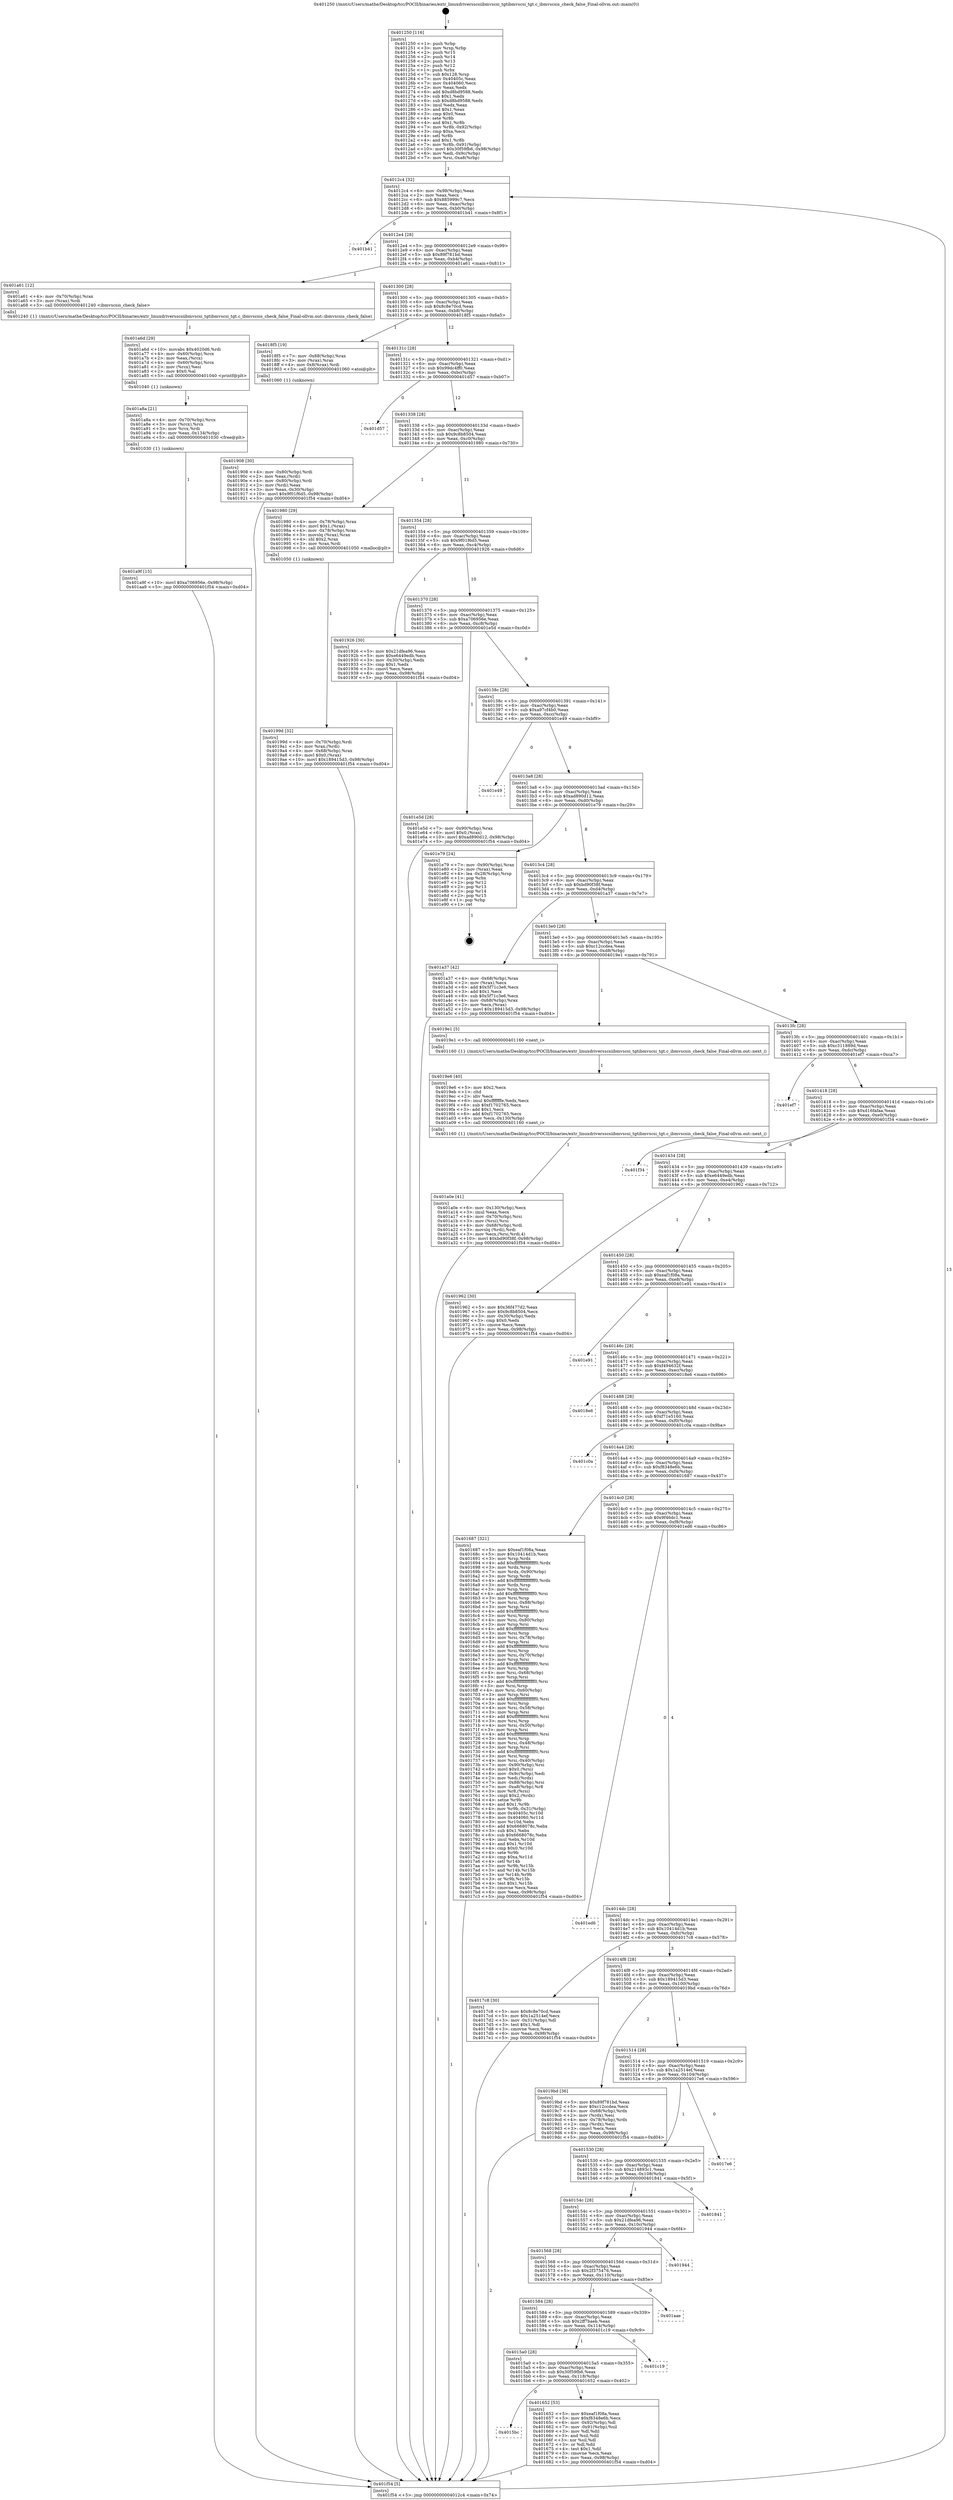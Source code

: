 digraph "0x401250" {
  label = "0x401250 (/mnt/c/Users/mathe/Desktop/tcc/POCII/binaries/extr_linuxdriversscsiibmvscsi_tgtibmvscsi_tgt.c_ibmvscsis_check_false_Final-ollvm.out::main(0))"
  labelloc = "t"
  node[shape=record]

  Entry [label="",width=0.3,height=0.3,shape=circle,fillcolor=black,style=filled]
  "0x4012c4" [label="{
     0x4012c4 [32]\l
     | [instrs]\l
     &nbsp;&nbsp;0x4012c4 \<+6\>: mov -0x98(%rbp),%eax\l
     &nbsp;&nbsp;0x4012ca \<+2\>: mov %eax,%ecx\l
     &nbsp;&nbsp;0x4012cc \<+6\>: sub $0x885999c7,%ecx\l
     &nbsp;&nbsp;0x4012d2 \<+6\>: mov %eax,-0xac(%rbp)\l
     &nbsp;&nbsp;0x4012d8 \<+6\>: mov %ecx,-0xb0(%rbp)\l
     &nbsp;&nbsp;0x4012de \<+6\>: je 0000000000401b41 \<main+0x8f1\>\l
  }"]
  "0x401b41" [label="{
     0x401b41\l
  }", style=dashed]
  "0x4012e4" [label="{
     0x4012e4 [28]\l
     | [instrs]\l
     &nbsp;&nbsp;0x4012e4 \<+5\>: jmp 00000000004012e9 \<main+0x99\>\l
     &nbsp;&nbsp;0x4012e9 \<+6\>: mov -0xac(%rbp),%eax\l
     &nbsp;&nbsp;0x4012ef \<+5\>: sub $0x89f781bd,%eax\l
     &nbsp;&nbsp;0x4012f4 \<+6\>: mov %eax,-0xb4(%rbp)\l
     &nbsp;&nbsp;0x4012fa \<+6\>: je 0000000000401a61 \<main+0x811\>\l
  }"]
  Exit [label="",width=0.3,height=0.3,shape=circle,fillcolor=black,style=filled,peripheries=2]
  "0x401a61" [label="{
     0x401a61 [12]\l
     | [instrs]\l
     &nbsp;&nbsp;0x401a61 \<+4\>: mov -0x70(%rbp),%rax\l
     &nbsp;&nbsp;0x401a65 \<+3\>: mov (%rax),%rdi\l
     &nbsp;&nbsp;0x401a68 \<+5\>: call 0000000000401240 \<ibmvscsis_check_false\>\l
     | [calls]\l
     &nbsp;&nbsp;0x401240 \{1\} (/mnt/c/Users/mathe/Desktop/tcc/POCII/binaries/extr_linuxdriversscsiibmvscsi_tgtibmvscsi_tgt.c_ibmvscsis_check_false_Final-ollvm.out::ibmvscsis_check_false)\l
  }"]
  "0x401300" [label="{
     0x401300 [28]\l
     | [instrs]\l
     &nbsp;&nbsp;0x401300 \<+5\>: jmp 0000000000401305 \<main+0xb5\>\l
     &nbsp;&nbsp;0x401305 \<+6\>: mov -0xac(%rbp),%eax\l
     &nbsp;&nbsp;0x40130b \<+5\>: sub $0x8c8e70cd,%eax\l
     &nbsp;&nbsp;0x401310 \<+6\>: mov %eax,-0xb8(%rbp)\l
     &nbsp;&nbsp;0x401316 \<+6\>: je 00000000004018f5 \<main+0x6a5\>\l
  }"]
  "0x401a9f" [label="{
     0x401a9f [15]\l
     | [instrs]\l
     &nbsp;&nbsp;0x401a9f \<+10\>: movl $0xa706956e,-0x98(%rbp)\l
     &nbsp;&nbsp;0x401aa9 \<+5\>: jmp 0000000000401f54 \<main+0xd04\>\l
  }"]
  "0x4018f5" [label="{
     0x4018f5 [19]\l
     | [instrs]\l
     &nbsp;&nbsp;0x4018f5 \<+7\>: mov -0x88(%rbp),%rax\l
     &nbsp;&nbsp;0x4018fc \<+3\>: mov (%rax),%rax\l
     &nbsp;&nbsp;0x4018ff \<+4\>: mov 0x8(%rax),%rdi\l
     &nbsp;&nbsp;0x401903 \<+5\>: call 0000000000401060 \<atoi@plt\>\l
     | [calls]\l
     &nbsp;&nbsp;0x401060 \{1\} (unknown)\l
  }"]
  "0x40131c" [label="{
     0x40131c [28]\l
     | [instrs]\l
     &nbsp;&nbsp;0x40131c \<+5\>: jmp 0000000000401321 \<main+0xd1\>\l
     &nbsp;&nbsp;0x401321 \<+6\>: mov -0xac(%rbp),%eax\l
     &nbsp;&nbsp;0x401327 \<+5\>: sub $0x99dc4ff0,%eax\l
     &nbsp;&nbsp;0x40132c \<+6\>: mov %eax,-0xbc(%rbp)\l
     &nbsp;&nbsp;0x401332 \<+6\>: je 0000000000401d57 \<main+0xb07\>\l
  }"]
  "0x401a8a" [label="{
     0x401a8a [21]\l
     | [instrs]\l
     &nbsp;&nbsp;0x401a8a \<+4\>: mov -0x70(%rbp),%rcx\l
     &nbsp;&nbsp;0x401a8e \<+3\>: mov (%rcx),%rcx\l
     &nbsp;&nbsp;0x401a91 \<+3\>: mov %rcx,%rdi\l
     &nbsp;&nbsp;0x401a94 \<+6\>: mov %eax,-0x134(%rbp)\l
     &nbsp;&nbsp;0x401a9a \<+5\>: call 0000000000401030 \<free@plt\>\l
     | [calls]\l
     &nbsp;&nbsp;0x401030 \{1\} (unknown)\l
  }"]
  "0x401d57" [label="{
     0x401d57\l
  }", style=dashed]
  "0x401338" [label="{
     0x401338 [28]\l
     | [instrs]\l
     &nbsp;&nbsp;0x401338 \<+5\>: jmp 000000000040133d \<main+0xed\>\l
     &nbsp;&nbsp;0x40133d \<+6\>: mov -0xac(%rbp),%eax\l
     &nbsp;&nbsp;0x401343 \<+5\>: sub $0x9c8b8504,%eax\l
     &nbsp;&nbsp;0x401348 \<+6\>: mov %eax,-0xc0(%rbp)\l
     &nbsp;&nbsp;0x40134e \<+6\>: je 0000000000401980 \<main+0x730\>\l
  }"]
  "0x401a6d" [label="{
     0x401a6d [29]\l
     | [instrs]\l
     &nbsp;&nbsp;0x401a6d \<+10\>: movabs $0x4020d6,%rdi\l
     &nbsp;&nbsp;0x401a77 \<+4\>: mov -0x60(%rbp),%rcx\l
     &nbsp;&nbsp;0x401a7b \<+2\>: mov %eax,(%rcx)\l
     &nbsp;&nbsp;0x401a7d \<+4\>: mov -0x60(%rbp),%rcx\l
     &nbsp;&nbsp;0x401a81 \<+2\>: mov (%rcx),%esi\l
     &nbsp;&nbsp;0x401a83 \<+2\>: mov $0x0,%al\l
     &nbsp;&nbsp;0x401a85 \<+5\>: call 0000000000401040 \<printf@plt\>\l
     | [calls]\l
     &nbsp;&nbsp;0x401040 \{1\} (unknown)\l
  }"]
  "0x401980" [label="{
     0x401980 [29]\l
     | [instrs]\l
     &nbsp;&nbsp;0x401980 \<+4\>: mov -0x78(%rbp),%rax\l
     &nbsp;&nbsp;0x401984 \<+6\>: movl $0x1,(%rax)\l
     &nbsp;&nbsp;0x40198a \<+4\>: mov -0x78(%rbp),%rax\l
     &nbsp;&nbsp;0x40198e \<+3\>: movslq (%rax),%rax\l
     &nbsp;&nbsp;0x401991 \<+4\>: shl $0x2,%rax\l
     &nbsp;&nbsp;0x401995 \<+3\>: mov %rax,%rdi\l
     &nbsp;&nbsp;0x401998 \<+5\>: call 0000000000401050 \<malloc@plt\>\l
     | [calls]\l
     &nbsp;&nbsp;0x401050 \{1\} (unknown)\l
  }"]
  "0x401354" [label="{
     0x401354 [28]\l
     | [instrs]\l
     &nbsp;&nbsp;0x401354 \<+5\>: jmp 0000000000401359 \<main+0x109\>\l
     &nbsp;&nbsp;0x401359 \<+6\>: mov -0xac(%rbp),%eax\l
     &nbsp;&nbsp;0x40135f \<+5\>: sub $0x9f01f6d5,%eax\l
     &nbsp;&nbsp;0x401364 \<+6\>: mov %eax,-0xc4(%rbp)\l
     &nbsp;&nbsp;0x40136a \<+6\>: je 0000000000401926 \<main+0x6d6\>\l
  }"]
  "0x401a0e" [label="{
     0x401a0e [41]\l
     | [instrs]\l
     &nbsp;&nbsp;0x401a0e \<+6\>: mov -0x130(%rbp),%ecx\l
     &nbsp;&nbsp;0x401a14 \<+3\>: imul %eax,%ecx\l
     &nbsp;&nbsp;0x401a17 \<+4\>: mov -0x70(%rbp),%rsi\l
     &nbsp;&nbsp;0x401a1b \<+3\>: mov (%rsi),%rsi\l
     &nbsp;&nbsp;0x401a1e \<+4\>: mov -0x68(%rbp),%rdi\l
     &nbsp;&nbsp;0x401a22 \<+3\>: movslq (%rdi),%rdi\l
     &nbsp;&nbsp;0x401a25 \<+3\>: mov %ecx,(%rsi,%rdi,4)\l
     &nbsp;&nbsp;0x401a28 \<+10\>: movl $0xbd90f38f,-0x98(%rbp)\l
     &nbsp;&nbsp;0x401a32 \<+5\>: jmp 0000000000401f54 \<main+0xd04\>\l
  }"]
  "0x401926" [label="{
     0x401926 [30]\l
     | [instrs]\l
     &nbsp;&nbsp;0x401926 \<+5\>: mov $0x21dfea96,%eax\l
     &nbsp;&nbsp;0x40192b \<+5\>: mov $0xe6449edb,%ecx\l
     &nbsp;&nbsp;0x401930 \<+3\>: mov -0x30(%rbp),%edx\l
     &nbsp;&nbsp;0x401933 \<+3\>: cmp $0x1,%edx\l
     &nbsp;&nbsp;0x401936 \<+3\>: cmovl %ecx,%eax\l
     &nbsp;&nbsp;0x401939 \<+6\>: mov %eax,-0x98(%rbp)\l
     &nbsp;&nbsp;0x40193f \<+5\>: jmp 0000000000401f54 \<main+0xd04\>\l
  }"]
  "0x401370" [label="{
     0x401370 [28]\l
     | [instrs]\l
     &nbsp;&nbsp;0x401370 \<+5\>: jmp 0000000000401375 \<main+0x125\>\l
     &nbsp;&nbsp;0x401375 \<+6\>: mov -0xac(%rbp),%eax\l
     &nbsp;&nbsp;0x40137b \<+5\>: sub $0xa706956e,%eax\l
     &nbsp;&nbsp;0x401380 \<+6\>: mov %eax,-0xc8(%rbp)\l
     &nbsp;&nbsp;0x401386 \<+6\>: je 0000000000401e5d \<main+0xc0d\>\l
  }"]
  "0x4019e6" [label="{
     0x4019e6 [40]\l
     | [instrs]\l
     &nbsp;&nbsp;0x4019e6 \<+5\>: mov $0x2,%ecx\l
     &nbsp;&nbsp;0x4019eb \<+1\>: cltd\l
     &nbsp;&nbsp;0x4019ec \<+2\>: idiv %ecx\l
     &nbsp;&nbsp;0x4019ee \<+6\>: imul $0xfffffffe,%edx,%ecx\l
     &nbsp;&nbsp;0x4019f4 \<+6\>: sub $0xf1702765,%ecx\l
     &nbsp;&nbsp;0x4019fa \<+3\>: add $0x1,%ecx\l
     &nbsp;&nbsp;0x4019fd \<+6\>: add $0xf1702765,%ecx\l
     &nbsp;&nbsp;0x401a03 \<+6\>: mov %ecx,-0x130(%rbp)\l
     &nbsp;&nbsp;0x401a09 \<+5\>: call 0000000000401160 \<next_i\>\l
     | [calls]\l
     &nbsp;&nbsp;0x401160 \{1\} (/mnt/c/Users/mathe/Desktop/tcc/POCII/binaries/extr_linuxdriversscsiibmvscsi_tgtibmvscsi_tgt.c_ibmvscsis_check_false_Final-ollvm.out::next_i)\l
  }"]
  "0x401e5d" [label="{
     0x401e5d [28]\l
     | [instrs]\l
     &nbsp;&nbsp;0x401e5d \<+7\>: mov -0x90(%rbp),%rax\l
     &nbsp;&nbsp;0x401e64 \<+6\>: movl $0x0,(%rax)\l
     &nbsp;&nbsp;0x401e6a \<+10\>: movl $0xad890d12,-0x98(%rbp)\l
     &nbsp;&nbsp;0x401e74 \<+5\>: jmp 0000000000401f54 \<main+0xd04\>\l
  }"]
  "0x40138c" [label="{
     0x40138c [28]\l
     | [instrs]\l
     &nbsp;&nbsp;0x40138c \<+5\>: jmp 0000000000401391 \<main+0x141\>\l
     &nbsp;&nbsp;0x401391 \<+6\>: mov -0xac(%rbp),%eax\l
     &nbsp;&nbsp;0x401397 \<+5\>: sub $0xa97cf4b0,%eax\l
     &nbsp;&nbsp;0x40139c \<+6\>: mov %eax,-0xcc(%rbp)\l
     &nbsp;&nbsp;0x4013a2 \<+6\>: je 0000000000401e49 \<main+0xbf9\>\l
  }"]
  "0x40199d" [label="{
     0x40199d [32]\l
     | [instrs]\l
     &nbsp;&nbsp;0x40199d \<+4\>: mov -0x70(%rbp),%rdi\l
     &nbsp;&nbsp;0x4019a1 \<+3\>: mov %rax,(%rdi)\l
     &nbsp;&nbsp;0x4019a4 \<+4\>: mov -0x68(%rbp),%rax\l
     &nbsp;&nbsp;0x4019a8 \<+6\>: movl $0x0,(%rax)\l
     &nbsp;&nbsp;0x4019ae \<+10\>: movl $0x189415d3,-0x98(%rbp)\l
     &nbsp;&nbsp;0x4019b8 \<+5\>: jmp 0000000000401f54 \<main+0xd04\>\l
  }"]
  "0x401e49" [label="{
     0x401e49\l
  }", style=dashed]
  "0x4013a8" [label="{
     0x4013a8 [28]\l
     | [instrs]\l
     &nbsp;&nbsp;0x4013a8 \<+5\>: jmp 00000000004013ad \<main+0x15d\>\l
     &nbsp;&nbsp;0x4013ad \<+6\>: mov -0xac(%rbp),%eax\l
     &nbsp;&nbsp;0x4013b3 \<+5\>: sub $0xad890d12,%eax\l
     &nbsp;&nbsp;0x4013b8 \<+6\>: mov %eax,-0xd0(%rbp)\l
     &nbsp;&nbsp;0x4013be \<+6\>: je 0000000000401e79 \<main+0xc29\>\l
  }"]
  "0x401908" [label="{
     0x401908 [30]\l
     | [instrs]\l
     &nbsp;&nbsp;0x401908 \<+4\>: mov -0x80(%rbp),%rdi\l
     &nbsp;&nbsp;0x40190c \<+2\>: mov %eax,(%rdi)\l
     &nbsp;&nbsp;0x40190e \<+4\>: mov -0x80(%rbp),%rdi\l
     &nbsp;&nbsp;0x401912 \<+2\>: mov (%rdi),%eax\l
     &nbsp;&nbsp;0x401914 \<+3\>: mov %eax,-0x30(%rbp)\l
     &nbsp;&nbsp;0x401917 \<+10\>: movl $0x9f01f6d5,-0x98(%rbp)\l
     &nbsp;&nbsp;0x401921 \<+5\>: jmp 0000000000401f54 \<main+0xd04\>\l
  }"]
  "0x401e79" [label="{
     0x401e79 [24]\l
     | [instrs]\l
     &nbsp;&nbsp;0x401e79 \<+7\>: mov -0x90(%rbp),%rax\l
     &nbsp;&nbsp;0x401e80 \<+2\>: mov (%rax),%eax\l
     &nbsp;&nbsp;0x401e82 \<+4\>: lea -0x28(%rbp),%rsp\l
     &nbsp;&nbsp;0x401e86 \<+1\>: pop %rbx\l
     &nbsp;&nbsp;0x401e87 \<+2\>: pop %r12\l
     &nbsp;&nbsp;0x401e89 \<+2\>: pop %r13\l
     &nbsp;&nbsp;0x401e8b \<+2\>: pop %r14\l
     &nbsp;&nbsp;0x401e8d \<+2\>: pop %r15\l
     &nbsp;&nbsp;0x401e8f \<+1\>: pop %rbp\l
     &nbsp;&nbsp;0x401e90 \<+1\>: ret\l
  }"]
  "0x4013c4" [label="{
     0x4013c4 [28]\l
     | [instrs]\l
     &nbsp;&nbsp;0x4013c4 \<+5\>: jmp 00000000004013c9 \<main+0x179\>\l
     &nbsp;&nbsp;0x4013c9 \<+6\>: mov -0xac(%rbp),%eax\l
     &nbsp;&nbsp;0x4013cf \<+5\>: sub $0xbd90f38f,%eax\l
     &nbsp;&nbsp;0x4013d4 \<+6\>: mov %eax,-0xd4(%rbp)\l
     &nbsp;&nbsp;0x4013da \<+6\>: je 0000000000401a37 \<main+0x7e7\>\l
  }"]
  "0x401250" [label="{
     0x401250 [116]\l
     | [instrs]\l
     &nbsp;&nbsp;0x401250 \<+1\>: push %rbp\l
     &nbsp;&nbsp;0x401251 \<+3\>: mov %rsp,%rbp\l
     &nbsp;&nbsp;0x401254 \<+2\>: push %r15\l
     &nbsp;&nbsp;0x401256 \<+2\>: push %r14\l
     &nbsp;&nbsp;0x401258 \<+2\>: push %r13\l
     &nbsp;&nbsp;0x40125a \<+2\>: push %r12\l
     &nbsp;&nbsp;0x40125c \<+1\>: push %rbx\l
     &nbsp;&nbsp;0x40125d \<+7\>: sub $0x128,%rsp\l
     &nbsp;&nbsp;0x401264 \<+7\>: mov 0x40405c,%eax\l
     &nbsp;&nbsp;0x40126b \<+7\>: mov 0x404060,%ecx\l
     &nbsp;&nbsp;0x401272 \<+2\>: mov %eax,%edx\l
     &nbsp;&nbsp;0x401274 \<+6\>: add $0xd8bd9588,%edx\l
     &nbsp;&nbsp;0x40127a \<+3\>: sub $0x1,%edx\l
     &nbsp;&nbsp;0x40127d \<+6\>: sub $0xd8bd9588,%edx\l
     &nbsp;&nbsp;0x401283 \<+3\>: imul %edx,%eax\l
     &nbsp;&nbsp;0x401286 \<+3\>: and $0x1,%eax\l
     &nbsp;&nbsp;0x401289 \<+3\>: cmp $0x0,%eax\l
     &nbsp;&nbsp;0x40128c \<+4\>: sete %r8b\l
     &nbsp;&nbsp;0x401290 \<+4\>: and $0x1,%r8b\l
     &nbsp;&nbsp;0x401294 \<+7\>: mov %r8b,-0x92(%rbp)\l
     &nbsp;&nbsp;0x40129b \<+3\>: cmp $0xa,%ecx\l
     &nbsp;&nbsp;0x40129e \<+4\>: setl %r8b\l
     &nbsp;&nbsp;0x4012a2 \<+4\>: and $0x1,%r8b\l
     &nbsp;&nbsp;0x4012a6 \<+7\>: mov %r8b,-0x91(%rbp)\l
     &nbsp;&nbsp;0x4012ad \<+10\>: movl $0x30f59fb6,-0x98(%rbp)\l
     &nbsp;&nbsp;0x4012b7 \<+6\>: mov %edi,-0x9c(%rbp)\l
     &nbsp;&nbsp;0x4012bd \<+7\>: mov %rsi,-0xa8(%rbp)\l
  }"]
  "0x401a37" [label="{
     0x401a37 [42]\l
     | [instrs]\l
     &nbsp;&nbsp;0x401a37 \<+4\>: mov -0x68(%rbp),%rax\l
     &nbsp;&nbsp;0x401a3b \<+2\>: mov (%rax),%ecx\l
     &nbsp;&nbsp;0x401a3d \<+6\>: add $0x5f71c3e6,%ecx\l
     &nbsp;&nbsp;0x401a43 \<+3\>: add $0x1,%ecx\l
     &nbsp;&nbsp;0x401a46 \<+6\>: sub $0x5f71c3e6,%ecx\l
     &nbsp;&nbsp;0x401a4c \<+4\>: mov -0x68(%rbp),%rax\l
     &nbsp;&nbsp;0x401a50 \<+2\>: mov %ecx,(%rax)\l
     &nbsp;&nbsp;0x401a52 \<+10\>: movl $0x189415d3,-0x98(%rbp)\l
     &nbsp;&nbsp;0x401a5c \<+5\>: jmp 0000000000401f54 \<main+0xd04\>\l
  }"]
  "0x4013e0" [label="{
     0x4013e0 [28]\l
     | [instrs]\l
     &nbsp;&nbsp;0x4013e0 \<+5\>: jmp 00000000004013e5 \<main+0x195\>\l
     &nbsp;&nbsp;0x4013e5 \<+6\>: mov -0xac(%rbp),%eax\l
     &nbsp;&nbsp;0x4013eb \<+5\>: sub $0xc12ccdea,%eax\l
     &nbsp;&nbsp;0x4013f0 \<+6\>: mov %eax,-0xd8(%rbp)\l
     &nbsp;&nbsp;0x4013f6 \<+6\>: je 00000000004019e1 \<main+0x791\>\l
  }"]
  "0x401f54" [label="{
     0x401f54 [5]\l
     | [instrs]\l
     &nbsp;&nbsp;0x401f54 \<+5\>: jmp 00000000004012c4 \<main+0x74\>\l
  }"]
  "0x4019e1" [label="{
     0x4019e1 [5]\l
     | [instrs]\l
     &nbsp;&nbsp;0x4019e1 \<+5\>: call 0000000000401160 \<next_i\>\l
     | [calls]\l
     &nbsp;&nbsp;0x401160 \{1\} (/mnt/c/Users/mathe/Desktop/tcc/POCII/binaries/extr_linuxdriversscsiibmvscsi_tgtibmvscsi_tgt.c_ibmvscsis_check_false_Final-ollvm.out::next_i)\l
  }"]
  "0x4013fc" [label="{
     0x4013fc [28]\l
     | [instrs]\l
     &nbsp;&nbsp;0x4013fc \<+5\>: jmp 0000000000401401 \<main+0x1b1\>\l
     &nbsp;&nbsp;0x401401 \<+6\>: mov -0xac(%rbp),%eax\l
     &nbsp;&nbsp;0x401407 \<+5\>: sub $0xc311889d,%eax\l
     &nbsp;&nbsp;0x40140c \<+6\>: mov %eax,-0xdc(%rbp)\l
     &nbsp;&nbsp;0x401412 \<+6\>: je 0000000000401ef7 \<main+0xca7\>\l
  }"]
  "0x4015bc" [label="{
     0x4015bc\l
  }", style=dashed]
  "0x401ef7" [label="{
     0x401ef7\l
  }", style=dashed]
  "0x401418" [label="{
     0x401418 [28]\l
     | [instrs]\l
     &nbsp;&nbsp;0x401418 \<+5\>: jmp 000000000040141d \<main+0x1cd\>\l
     &nbsp;&nbsp;0x40141d \<+6\>: mov -0xac(%rbp),%eax\l
     &nbsp;&nbsp;0x401423 \<+5\>: sub $0xd16fafaa,%eax\l
     &nbsp;&nbsp;0x401428 \<+6\>: mov %eax,-0xe0(%rbp)\l
     &nbsp;&nbsp;0x40142e \<+6\>: je 0000000000401f34 \<main+0xce4\>\l
  }"]
  "0x401652" [label="{
     0x401652 [53]\l
     | [instrs]\l
     &nbsp;&nbsp;0x401652 \<+5\>: mov $0xeaf1f08a,%eax\l
     &nbsp;&nbsp;0x401657 \<+5\>: mov $0xf8348e6b,%ecx\l
     &nbsp;&nbsp;0x40165c \<+6\>: mov -0x92(%rbp),%dl\l
     &nbsp;&nbsp;0x401662 \<+7\>: mov -0x91(%rbp),%sil\l
     &nbsp;&nbsp;0x401669 \<+3\>: mov %dl,%dil\l
     &nbsp;&nbsp;0x40166c \<+3\>: and %sil,%dil\l
     &nbsp;&nbsp;0x40166f \<+3\>: xor %sil,%dl\l
     &nbsp;&nbsp;0x401672 \<+3\>: or %dl,%dil\l
     &nbsp;&nbsp;0x401675 \<+4\>: test $0x1,%dil\l
     &nbsp;&nbsp;0x401679 \<+3\>: cmovne %ecx,%eax\l
     &nbsp;&nbsp;0x40167c \<+6\>: mov %eax,-0x98(%rbp)\l
     &nbsp;&nbsp;0x401682 \<+5\>: jmp 0000000000401f54 \<main+0xd04\>\l
  }"]
  "0x401f34" [label="{
     0x401f34\l
  }", style=dashed]
  "0x401434" [label="{
     0x401434 [28]\l
     | [instrs]\l
     &nbsp;&nbsp;0x401434 \<+5\>: jmp 0000000000401439 \<main+0x1e9\>\l
     &nbsp;&nbsp;0x401439 \<+6\>: mov -0xac(%rbp),%eax\l
     &nbsp;&nbsp;0x40143f \<+5\>: sub $0xe6449edb,%eax\l
     &nbsp;&nbsp;0x401444 \<+6\>: mov %eax,-0xe4(%rbp)\l
     &nbsp;&nbsp;0x40144a \<+6\>: je 0000000000401962 \<main+0x712\>\l
  }"]
  "0x4015a0" [label="{
     0x4015a0 [28]\l
     | [instrs]\l
     &nbsp;&nbsp;0x4015a0 \<+5\>: jmp 00000000004015a5 \<main+0x355\>\l
     &nbsp;&nbsp;0x4015a5 \<+6\>: mov -0xac(%rbp),%eax\l
     &nbsp;&nbsp;0x4015ab \<+5\>: sub $0x30f59fb6,%eax\l
     &nbsp;&nbsp;0x4015b0 \<+6\>: mov %eax,-0x118(%rbp)\l
     &nbsp;&nbsp;0x4015b6 \<+6\>: je 0000000000401652 \<main+0x402\>\l
  }"]
  "0x401962" [label="{
     0x401962 [30]\l
     | [instrs]\l
     &nbsp;&nbsp;0x401962 \<+5\>: mov $0x36f477d2,%eax\l
     &nbsp;&nbsp;0x401967 \<+5\>: mov $0x9c8b8504,%ecx\l
     &nbsp;&nbsp;0x40196c \<+3\>: mov -0x30(%rbp),%edx\l
     &nbsp;&nbsp;0x40196f \<+3\>: cmp $0x0,%edx\l
     &nbsp;&nbsp;0x401972 \<+3\>: cmove %ecx,%eax\l
     &nbsp;&nbsp;0x401975 \<+6\>: mov %eax,-0x98(%rbp)\l
     &nbsp;&nbsp;0x40197b \<+5\>: jmp 0000000000401f54 \<main+0xd04\>\l
  }"]
  "0x401450" [label="{
     0x401450 [28]\l
     | [instrs]\l
     &nbsp;&nbsp;0x401450 \<+5\>: jmp 0000000000401455 \<main+0x205\>\l
     &nbsp;&nbsp;0x401455 \<+6\>: mov -0xac(%rbp),%eax\l
     &nbsp;&nbsp;0x40145b \<+5\>: sub $0xeaf1f08a,%eax\l
     &nbsp;&nbsp;0x401460 \<+6\>: mov %eax,-0xe8(%rbp)\l
     &nbsp;&nbsp;0x401466 \<+6\>: je 0000000000401e91 \<main+0xc41\>\l
  }"]
  "0x401c19" [label="{
     0x401c19\l
  }", style=dashed]
  "0x401e91" [label="{
     0x401e91\l
  }", style=dashed]
  "0x40146c" [label="{
     0x40146c [28]\l
     | [instrs]\l
     &nbsp;&nbsp;0x40146c \<+5\>: jmp 0000000000401471 \<main+0x221\>\l
     &nbsp;&nbsp;0x401471 \<+6\>: mov -0xac(%rbp),%eax\l
     &nbsp;&nbsp;0x401477 \<+5\>: sub $0xf494632f,%eax\l
     &nbsp;&nbsp;0x40147c \<+6\>: mov %eax,-0xec(%rbp)\l
     &nbsp;&nbsp;0x401482 \<+6\>: je 00000000004018e6 \<main+0x696\>\l
  }"]
  "0x401584" [label="{
     0x401584 [28]\l
     | [instrs]\l
     &nbsp;&nbsp;0x401584 \<+5\>: jmp 0000000000401589 \<main+0x339\>\l
     &nbsp;&nbsp;0x401589 \<+6\>: mov -0xac(%rbp),%eax\l
     &nbsp;&nbsp;0x40158f \<+5\>: sub $0x2ff7baeb,%eax\l
     &nbsp;&nbsp;0x401594 \<+6\>: mov %eax,-0x114(%rbp)\l
     &nbsp;&nbsp;0x40159a \<+6\>: je 0000000000401c19 \<main+0x9c9\>\l
  }"]
  "0x4018e6" [label="{
     0x4018e6\l
  }", style=dashed]
  "0x401488" [label="{
     0x401488 [28]\l
     | [instrs]\l
     &nbsp;&nbsp;0x401488 \<+5\>: jmp 000000000040148d \<main+0x23d\>\l
     &nbsp;&nbsp;0x40148d \<+6\>: mov -0xac(%rbp),%eax\l
     &nbsp;&nbsp;0x401493 \<+5\>: sub $0xf71e5160,%eax\l
     &nbsp;&nbsp;0x401498 \<+6\>: mov %eax,-0xf0(%rbp)\l
     &nbsp;&nbsp;0x40149e \<+6\>: je 0000000000401c0a \<main+0x9ba\>\l
  }"]
  "0x401aae" [label="{
     0x401aae\l
  }", style=dashed]
  "0x401c0a" [label="{
     0x401c0a\l
  }", style=dashed]
  "0x4014a4" [label="{
     0x4014a4 [28]\l
     | [instrs]\l
     &nbsp;&nbsp;0x4014a4 \<+5\>: jmp 00000000004014a9 \<main+0x259\>\l
     &nbsp;&nbsp;0x4014a9 \<+6\>: mov -0xac(%rbp),%eax\l
     &nbsp;&nbsp;0x4014af \<+5\>: sub $0xf8348e6b,%eax\l
     &nbsp;&nbsp;0x4014b4 \<+6\>: mov %eax,-0xf4(%rbp)\l
     &nbsp;&nbsp;0x4014ba \<+6\>: je 0000000000401687 \<main+0x437\>\l
  }"]
  "0x401568" [label="{
     0x401568 [28]\l
     | [instrs]\l
     &nbsp;&nbsp;0x401568 \<+5\>: jmp 000000000040156d \<main+0x31d\>\l
     &nbsp;&nbsp;0x40156d \<+6\>: mov -0xac(%rbp),%eax\l
     &nbsp;&nbsp;0x401573 \<+5\>: sub $0x2f375476,%eax\l
     &nbsp;&nbsp;0x401578 \<+6\>: mov %eax,-0x110(%rbp)\l
     &nbsp;&nbsp;0x40157e \<+6\>: je 0000000000401aae \<main+0x85e\>\l
  }"]
  "0x401687" [label="{
     0x401687 [321]\l
     | [instrs]\l
     &nbsp;&nbsp;0x401687 \<+5\>: mov $0xeaf1f08a,%eax\l
     &nbsp;&nbsp;0x40168c \<+5\>: mov $0x10414d1b,%ecx\l
     &nbsp;&nbsp;0x401691 \<+3\>: mov %rsp,%rdx\l
     &nbsp;&nbsp;0x401694 \<+4\>: add $0xfffffffffffffff0,%rdx\l
     &nbsp;&nbsp;0x401698 \<+3\>: mov %rdx,%rsp\l
     &nbsp;&nbsp;0x40169b \<+7\>: mov %rdx,-0x90(%rbp)\l
     &nbsp;&nbsp;0x4016a2 \<+3\>: mov %rsp,%rdx\l
     &nbsp;&nbsp;0x4016a5 \<+4\>: add $0xfffffffffffffff0,%rdx\l
     &nbsp;&nbsp;0x4016a9 \<+3\>: mov %rdx,%rsp\l
     &nbsp;&nbsp;0x4016ac \<+3\>: mov %rsp,%rsi\l
     &nbsp;&nbsp;0x4016af \<+4\>: add $0xfffffffffffffff0,%rsi\l
     &nbsp;&nbsp;0x4016b3 \<+3\>: mov %rsi,%rsp\l
     &nbsp;&nbsp;0x4016b6 \<+7\>: mov %rsi,-0x88(%rbp)\l
     &nbsp;&nbsp;0x4016bd \<+3\>: mov %rsp,%rsi\l
     &nbsp;&nbsp;0x4016c0 \<+4\>: add $0xfffffffffffffff0,%rsi\l
     &nbsp;&nbsp;0x4016c4 \<+3\>: mov %rsi,%rsp\l
     &nbsp;&nbsp;0x4016c7 \<+4\>: mov %rsi,-0x80(%rbp)\l
     &nbsp;&nbsp;0x4016cb \<+3\>: mov %rsp,%rsi\l
     &nbsp;&nbsp;0x4016ce \<+4\>: add $0xfffffffffffffff0,%rsi\l
     &nbsp;&nbsp;0x4016d2 \<+3\>: mov %rsi,%rsp\l
     &nbsp;&nbsp;0x4016d5 \<+4\>: mov %rsi,-0x78(%rbp)\l
     &nbsp;&nbsp;0x4016d9 \<+3\>: mov %rsp,%rsi\l
     &nbsp;&nbsp;0x4016dc \<+4\>: add $0xfffffffffffffff0,%rsi\l
     &nbsp;&nbsp;0x4016e0 \<+3\>: mov %rsi,%rsp\l
     &nbsp;&nbsp;0x4016e3 \<+4\>: mov %rsi,-0x70(%rbp)\l
     &nbsp;&nbsp;0x4016e7 \<+3\>: mov %rsp,%rsi\l
     &nbsp;&nbsp;0x4016ea \<+4\>: add $0xfffffffffffffff0,%rsi\l
     &nbsp;&nbsp;0x4016ee \<+3\>: mov %rsi,%rsp\l
     &nbsp;&nbsp;0x4016f1 \<+4\>: mov %rsi,-0x68(%rbp)\l
     &nbsp;&nbsp;0x4016f5 \<+3\>: mov %rsp,%rsi\l
     &nbsp;&nbsp;0x4016f8 \<+4\>: add $0xfffffffffffffff0,%rsi\l
     &nbsp;&nbsp;0x4016fc \<+3\>: mov %rsi,%rsp\l
     &nbsp;&nbsp;0x4016ff \<+4\>: mov %rsi,-0x60(%rbp)\l
     &nbsp;&nbsp;0x401703 \<+3\>: mov %rsp,%rsi\l
     &nbsp;&nbsp;0x401706 \<+4\>: add $0xfffffffffffffff0,%rsi\l
     &nbsp;&nbsp;0x40170a \<+3\>: mov %rsi,%rsp\l
     &nbsp;&nbsp;0x40170d \<+4\>: mov %rsi,-0x58(%rbp)\l
     &nbsp;&nbsp;0x401711 \<+3\>: mov %rsp,%rsi\l
     &nbsp;&nbsp;0x401714 \<+4\>: add $0xfffffffffffffff0,%rsi\l
     &nbsp;&nbsp;0x401718 \<+3\>: mov %rsi,%rsp\l
     &nbsp;&nbsp;0x40171b \<+4\>: mov %rsi,-0x50(%rbp)\l
     &nbsp;&nbsp;0x40171f \<+3\>: mov %rsp,%rsi\l
     &nbsp;&nbsp;0x401722 \<+4\>: add $0xfffffffffffffff0,%rsi\l
     &nbsp;&nbsp;0x401726 \<+3\>: mov %rsi,%rsp\l
     &nbsp;&nbsp;0x401729 \<+4\>: mov %rsi,-0x48(%rbp)\l
     &nbsp;&nbsp;0x40172d \<+3\>: mov %rsp,%rsi\l
     &nbsp;&nbsp;0x401730 \<+4\>: add $0xfffffffffffffff0,%rsi\l
     &nbsp;&nbsp;0x401734 \<+3\>: mov %rsi,%rsp\l
     &nbsp;&nbsp;0x401737 \<+4\>: mov %rsi,-0x40(%rbp)\l
     &nbsp;&nbsp;0x40173b \<+7\>: mov -0x90(%rbp),%rsi\l
     &nbsp;&nbsp;0x401742 \<+6\>: movl $0x0,(%rsi)\l
     &nbsp;&nbsp;0x401748 \<+6\>: mov -0x9c(%rbp),%edi\l
     &nbsp;&nbsp;0x40174e \<+2\>: mov %edi,(%rdx)\l
     &nbsp;&nbsp;0x401750 \<+7\>: mov -0x88(%rbp),%rsi\l
     &nbsp;&nbsp;0x401757 \<+7\>: mov -0xa8(%rbp),%r8\l
     &nbsp;&nbsp;0x40175e \<+3\>: mov %r8,(%rsi)\l
     &nbsp;&nbsp;0x401761 \<+3\>: cmpl $0x2,(%rdx)\l
     &nbsp;&nbsp;0x401764 \<+4\>: setne %r9b\l
     &nbsp;&nbsp;0x401768 \<+4\>: and $0x1,%r9b\l
     &nbsp;&nbsp;0x40176c \<+4\>: mov %r9b,-0x31(%rbp)\l
     &nbsp;&nbsp;0x401770 \<+8\>: mov 0x40405c,%r10d\l
     &nbsp;&nbsp;0x401778 \<+8\>: mov 0x404060,%r11d\l
     &nbsp;&nbsp;0x401780 \<+3\>: mov %r10d,%ebx\l
     &nbsp;&nbsp;0x401783 \<+6\>: add $0x6668078c,%ebx\l
     &nbsp;&nbsp;0x401789 \<+3\>: sub $0x1,%ebx\l
     &nbsp;&nbsp;0x40178c \<+6\>: sub $0x6668078c,%ebx\l
     &nbsp;&nbsp;0x401792 \<+4\>: imul %ebx,%r10d\l
     &nbsp;&nbsp;0x401796 \<+4\>: and $0x1,%r10d\l
     &nbsp;&nbsp;0x40179a \<+4\>: cmp $0x0,%r10d\l
     &nbsp;&nbsp;0x40179e \<+4\>: sete %r9b\l
     &nbsp;&nbsp;0x4017a2 \<+4\>: cmp $0xa,%r11d\l
     &nbsp;&nbsp;0x4017a6 \<+4\>: setl %r14b\l
     &nbsp;&nbsp;0x4017aa \<+3\>: mov %r9b,%r15b\l
     &nbsp;&nbsp;0x4017ad \<+3\>: and %r14b,%r15b\l
     &nbsp;&nbsp;0x4017b0 \<+3\>: xor %r14b,%r9b\l
     &nbsp;&nbsp;0x4017b3 \<+3\>: or %r9b,%r15b\l
     &nbsp;&nbsp;0x4017b6 \<+4\>: test $0x1,%r15b\l
     &nbsp;&nbsp;0x4017ba \<+3\>: cmovne %ecx,%eax\l
     &nbsp;&nbsp;0x4017bd \<+6\>: mov %eax,-0x98(%rbp)\l
     &nbsp;&nbsp;0x4017c3 \<+5\>: jmp 0000000000401f54 \<main+0xd04\>\l
  }"]
  "0x4014c0" [label="{
     0x4014c0 [28]\l
     | [instrs]\l
     &nbsp;&nbsp;0x4014c0 \<+5\>: jmp 00000000004014c5 \<main+0x275\>\l
     &nbsp;&nbsp;0x4014c5 \<+6\>: mov -0xac(%rbp),%eax\l
     &nbsp;&nbsp;0x4014cb \<+5\>: sub $0x9f46dc1,%eax\l
     &nbsp;&nbsp;0x4014d0 \<+6\>: mov %eax,-0xf8(%rbp)\l
     &nbsp;&nbsp;0x4014d6 \<+6\>: je 0000000000401ed6 \<main+0xc86\>\l
  }"]
  "0x401944" [label="{
     0x401944\l
  }", style=dashed]
  "0x401ed6" [label="{
     0x401ed6\l
  }", style=dashed]
  "0x4014dc" [label="{
     0x4014dc [28]\l
     | [instrs]\l
     &nbsp;&nbsp;0x4014dc \<+5\>: jmp 00000000004014e1 \<main+0x291\>\l
     &nbsp;&nbsp;0x4014e1 \<+6\>: mov -0xac(%rbp),%eax\l
     &nbsp;&nbsp;0x4014e7 \<+5\>: sub $0x10414d1b,%eax\l
     &nbsp;&nbsp;0x4014ec \<+6\>: mov %eax,-0xfc(%rbp)\l
     &nbsp;&nbsp;0x4014f2 \<+6\>: je 00000000004017c8 \<main+0x578\>\l
  }"]
  "0x40154c" [label="{
     0x40154c [28]\l
     | [instrs]\l
     &nbsp;&nbsp;0x40154c \<+5\>: jmp 0000000000401551 \<main+0x301\>\l
     &nbsp;&nbsp;0x401551 \<+6\>: mov -0xac(%rbp),%eax\l
     &nbsp;&nbsp;0x401557 \<+5\>: sub $0x21dfea96,%eax\l
     &nbsp;&nbsp;0x40155c \<+6\>: mov %eax,-0x10c(%rbp)\l
     &nbsp;&nbsp;0x401562 \<+6\>: je 0000000000401944 \<main+0x6f4\>\l
  }"]
  "0x4017c8" [label="{
     0x4017c8 [30]\l
     | [instrs]\l
     &nbsp;&nbsp;0x4017c8 \<+5\>: mov $0x8c8e70cd,%eax\l
     &nbsp;&nbsp;0x4017cd \<+5\>: mov $0x1a2514ef,%ecx\l
     &nbsp;&nbsp;0x4017d2 \<+3\>: mov -0x31(%rbp),%dl\l
     &nbsp;&nbsp;0x4017d5 \<+3\>: test $0x1,%dl\l
     &nbsp;&nbsp;0x4017d8 \<+3\>: cmovne %ecx,%eax\l
     &nbsp;&nbsp;0x4017db \<+6\>: mov %eax,-0x98(%rbp)\l
     &nbsp;&nbsp;0x4017e1 \<+5\>: jmp 0000000000401f54 \<main+0xd04\>\l
  }"]
  "0x4014f8" [label="{
     0x4014f8 [28]\l
     | [instrs]\l
     &nbsp;&nbsp;0x4014f8 \<+5\>: jmp 00000000004014fd \<main+0x2ad\>\l
     &nbsp;&nbsp;0x4014fd \<+6\>: mov -0xac(%rbp),%eax\l
     &nbsp;&nbsp;0x401503 \<+5\>: sub $0x189415d3,%eax\l
     &nbsp;&nbsp;0x401508 \<+6\>: mov %eax,-0x100(%rbp)\l
     &nbsp;&nbsp;0x40150e \<+6\>: je 00000000004019bd \<main+0x76d\>\l
  }"]
  "0x401841" [label="{
     0x401841\l
  }", style=dashed]
  "0x4019bd" [label="{
     0x4019bd [36]\l
     | [instrs]\l
     &nbsp;&nbsp;0x4019bd \<+5\>: mov $0x89f781bd,%eax\l
     &nbsp;&nbsp;0x4019c2 \<+5\>: mov $0xc12ccdea,%ecx\l
     &nbsp;&nbsp;0x4019c7 \<+4\>: mov -0x68(%rbp),%rdx\l
     &nbsp;&nbsp;0x4019cb \<+2\>: mov (%rdx),%esi\l
     &nbsp;&nbsp;0x4019cd \<+4\>: mov -0x78(%rbp),%rdx\l
     &nbsp;&nbsp;0x4019d1 \<+2\>: cmp (%rdx),%esi\l
     &nbsp;&nbsp;0x4019d3 \<+3\>: cmovl %ecx,%eax\l
     &nbsp;&nbsp;0x4019d6 \<+6\>: mov %eax,-0x98(%rbp)\l
     &nbsp;&nbsp;0x4019dc \<+5\>: jmp 0000000000401f54 \<main+0xd04\>\l
  }"]
  "0x401514" [label="{
     0x401514 [28]\l
     | [instrs]\l
     &nbsp;&nbsp;0x401514 \<+5\>: jmp 0000000000401519 \<main+0x2c9\>\l
     &nbsp;&nbsp;0x401519 \<+6\>: mov -0xac(%rbp),%eax\l
     &nbsp;&nbsp;0x40151f \<+5\>: sub $0x1a2514ef,%eax\l
     &nbsp;&nbsp;0x401524 \<+6\>: mov %eax,-0x104(%rbp)\l
     &nbsp;&nbsp;0x40152a \<+6\>: je 00000000004017e6 \<main+0x596\>\l
  }"]
  "0x401530" [label="{
     0x401530 [28]\l
     | [instrs]\l
     &nbsp;&nbsp;0x401530 \<+5\>: jmp 0000000000401535 \<main+0x2e5\>\l
     &nbsp;&nbsp;0x401535 \<+6\>: mov -0xac(%rbp),%eax\l
     &nbsp;&nbsp;0x40153b \<+5\>: sub $0x214893c1,%eax\l
     &nbsp;&nbsp;0x401540 \<+6\>: mov %eax,-0x108(%rbp)\l
     &nbsp;&nbsp;0x401546 \<+6\>: je 0000000000401841 \<main+0x5f1\>\l
  }"]
  "0x4017e6" [label="{
     0x4017e6\l
  }", style=dashed]
  Entry -> "0x401250" [label=" 1"]
  "0x4012c4" -> "0x401b41" [label=" 0"]
  "0x4012c4" -> "0x4012e4" [label=" 14"]
  "0x401e79" -> Exit [label=" 1"]
  "0x4012e4" -> "0x401a61" [label=" 1"]
  "0x4012e4" -> "0x401300" [label=" 13"]
  "0x401e5d" -> "0x401f54" [label=" 1"]
  "0x401300" -> "0x4018f5" [label=" 1"]
  "0x401300" -> "0x40131c" [label=" 12"]
  "0x401a9f" -> "0x401f54" [label=" 1"]
  "0x40131c" -> "0x401d57" [label=" 0"]
  "0x40131c" -> "0x401338" [label=" 12"]
  "0x401a8a" -> "0x401a9f" [label=" 1"]
  "0x401338" -> "0x401980" [label=" 1"]
  "0x401338" -> "0x401354" [label=" 11"]
  "0x401a6d" -> "0x401a8a" [label=" 1"]
  "0x401354" -> "0x401926" [label=" 1"]
  "0x401354" -> "0x401370" [label=" 10"]
  "0x401a61" -> "0x401a6d" [label=" 1"]
  "0x401370" -> "0x401e5d" [label=" 1"]
  "0x401370" -> "0x40138c" [label=" 9"]
  "0x401a37" -> "0x401f54" [label=" 1"]
  "0x40138c" -> "0x401e49" [label=" 0"]
  "0x40138c" -> "0x4013a8" [label=" 9"]
  "0x401a0e" -> "0x401f54" [label=" 1"]
  "0x4013a8" -> "0x401e79" [label=" 1"]
  "0x4013a8" -> "0x4013c4" [label=" 8"]
  "0x4019e6" -> "0x401a0e" [label=" 1"]
  "0x4013c4" -> "0x401a37" [label=" 1"]
  "0x4013c4" -> "0x4013e0" [label=" 7"]
  "0x4019bd" -> "0x401f54" [label=" 2"]
  "0x4013e0" -> "0x4019e1" [label=" 1"]
  "0x4013e0" -> "0x4013fc" [label=" 6"]
  "0x40199d" -> "0x401f54" [label=" 1"]
  "0x4013fc" -> "0x401ef7" [label=" 0"]
  "0x4013fc" -> "0x401418" [label=" 6"]
  "0x401980" -> "0x40199d" [label=" 1"]
  "0x401418" -> "0x401f34" [label=" 0"]
  "0x401418" -> "0x401434" [label=" 6"]
  "0x401962" -> "0x401f54" [label=" 1"]
  "0x401434" -> "0x401962" [label=" 1"]
  "0x401434" -> "0x401450" [label=" 5"]
  "0x401908" -> "0x401f54" [label=" 1"]
  "0x401450" -> "0x401e91" [label=" 0"]
  "0x401450" -> "0x40146c" [label=" 5"]
  "0x4018f5" -> "0x401908" [label=" 1"]
  "0x40146c" -> "0x4018e6" [label=" 0"]
  "0x40146c" -> "0x401488" [label=" 5"]
  "0x401687" -> "0x401f54" [label=" 1"]
  "0x401488" -> "0x401c0a" [label=" 0"]
  "0x401488" -> "0x4014a4" [label=" 5"]
  "0x4019e1" -> "0x4019e6" [label=" 1"]
  "0x4014a4" -> "0x401687" [label=" 1"]
  "0x4014a4" -> "0x4014c0" [label=" 4"]
  "0x401250" -> "0x4012c4" [label=" 1"]
  "0x4014c0" -> "0x401ed6" [label=" 0"]
  "0x4014c0" -> "0x4014dc" [label=" 4"]
  "0x401652" -> "0x401f54" [label=" 1"]
  "0x4014dc" -> "0x4017c8" [label=" 1"]
  "0x4014dc" -> "0x4014f8" [label=" 3"]
  "0x4015a0" -> "0x401652" [label=" 1"]
  "0x4014f8" -> "0x4019bd" [label=" 2"]
  "0x4014f8" -> "0x401514" [label=" 1"]
  "0x401926" -> "0x401f54" [label=" 1"]
  "0x401514" -> "0x4017e6" [label=" 0"]
  "0x401514" -> "0x401530" [label=" 1"]
  "0x401584" -> "0x4015a0" [label=" 1"]
  "0x401530" -> "0x401841" [label=" 0"]
  "0x401530" -> "0x40154c" [label=" 1"]
  "0x4015a0" -> "0x4015bc" [label=" 0"]
  "0x40154c" -> "0x401944" [label=" 0"]
  "0x40154c" -> "0x401568" [label=" 1"]
  "0x401f54" -> "0x4012c4" [label=" 13"]
  "0x401568" -> "0x401aae" [label=" 0"]
  "0x401568" -> "0x401584" [label=" 1"]
  "0x4017c8" -> "0x401f54" [label=" 1"]
  "0x401584" -> "0x401c19" [label=" 0"]
}
